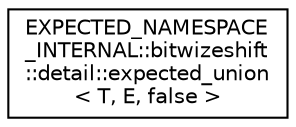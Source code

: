 digraph "Graphical Class Hierarchy"
{
  edge [fontname="Helvetica",fontsize="10",labelfontname="Helvetica",labelfontsize="10"];
  node [fontname="Helvetica",fontsize="10",shape=record];
  rankdir="LR";
  Node0 [label="EXPECTED_NAMESPACE\l_INTERNAL::bitwizeshift\l::detail::expected_union\l\< T, E, false \>",height=0.2,width=0.4,color="black", fillcolor="white", style="filled",URL="$d6/dfd/struct_e_x_p_e_c_t_e_d___n_a_m_e_s_p_a_c_e___i_n_t_e_r_n_a_l_1_1bitwizeshift_1_1detail_1_1expectdc20b33dc5d5b1a11e16be00299d86a0.html"];
}
